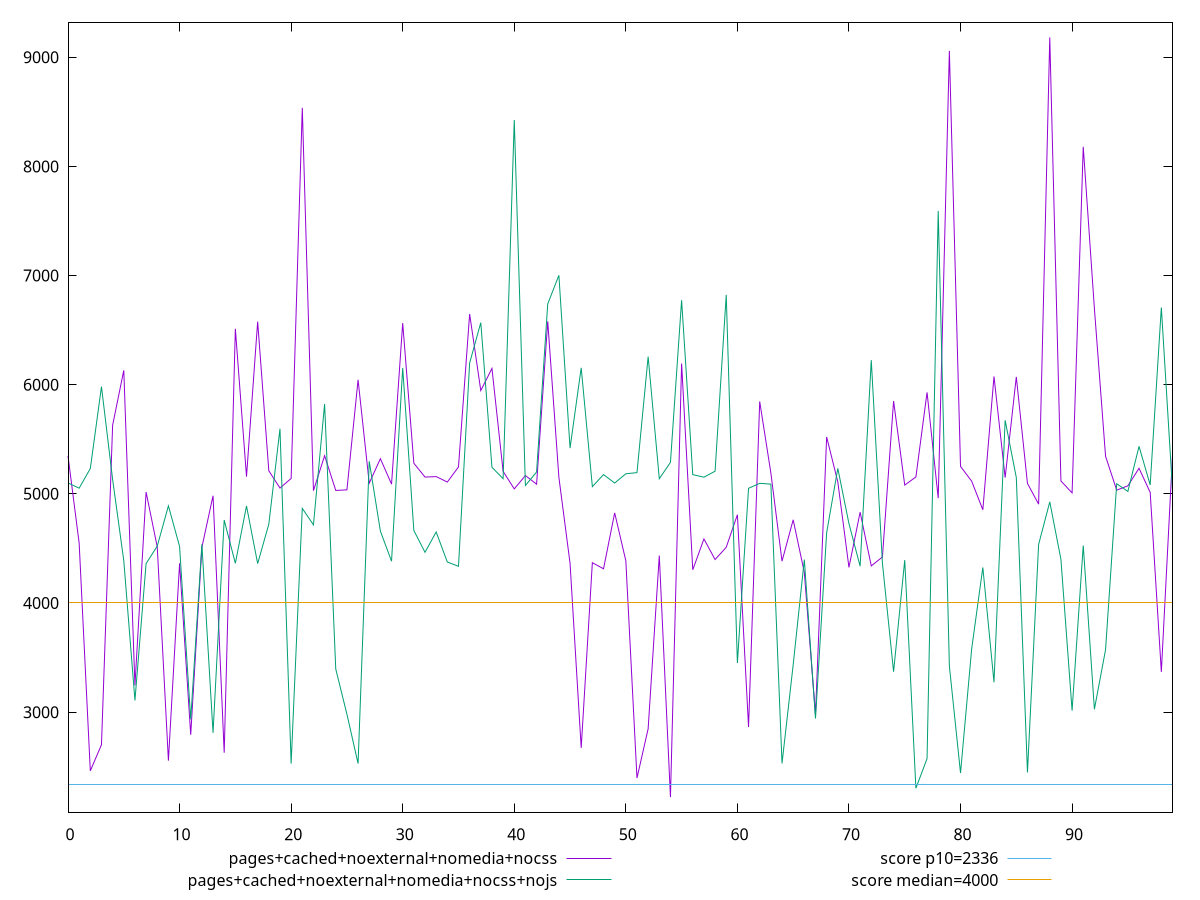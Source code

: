 reset

$pagesCachedNoexternalNomediaNocss <<EOF
0 5347.2564999999995
1 4548.1415
2 2462.3089999999997
3 2701.4080000000004
4 5628.485500000001
5 6131.424999999999
6 3243.9984999999997
7 5016.201
8 4513.117
9 2555.8075
10 4363.0305
11 2792.442499999999
12 4509.7585
13 4982.7255000000005
14 2628.5685
15 6512.456999999999
16 5157.8885
17 6577.756
18 5210.99
19 5053.195
20 5140.845499999999
21 8536.337500000001
22 5029.123500000001
23 5349.3995
24 5031.295
25 5036.4
26 6044.736000000001
27 5097.3814999999995
28 5321.932500000001
29 5088.9974999999995
30 6564.018000000001
31 5280.299999999999
32 5153.6
33 5158.115
34 5108.0575
35 5246.422500000001
36 6647.599000000001
37 5946.253499999999
38 6149
39 5206.0825
40 5045.3675
41 5167.5825
42 5088.467500000001
43 6580.226000000002
44 5151.609
45 4364.058499999999
46 2673.0874999999996
47 4369.25
48 4313.325500000001
49 4825.611000000001
50 4387.0625
51 2395.9759999999997
52 2848.0185
53 4434.291
54 2221.2619999999997
55 6193.896999999999
56 4304.0785
57 4586.7245
58 4398.181
59 4510.357499999999
60 4808.911
61 2864.356
62 5846.1494999999995
63 5191.538500000001
64 4383.18
65 4762.151000000001
66 4279.6455000000005
67 2979.554
68 5521.172
69 5109.3675
70 4326.391
71 4832.2185
72 4339.804
73 4421.508
74 5850.243
75 5080.290999999999
76 5154.5605
77 5929.635
78 4960.218
79 9057.93
80 5251.8665
81 5115.737
82 4854.095499999999
83 6075.593
84 5148.888000000001
85 6071.579500000001
86 5095.4565
87 4905.6984999999995
88 9180.902999999998
89 5117.784
90 5008.6125
91 8179.358
92 6697.696
93 5344.511
94 5033.937
95 5073.473
96 5234.2485
97 5013.6265
98 3368.8549999999996
99 5354.3735
EOF

$pagesCachedNoexternalNomediaNocssNojs <<EOF
0 5099.8144999999995
1 5051.968000000001
2 5231.862
3 5981.777499999999
4 5132.0085
5 4387.7055
6 3107.2695000000003
7 4360.917
8 4521.188999999999
9 4890.136
10 4518.329
11 2933.6645
12 4537.255
13 2810.2025000000003
14 4759.547500000001
15 4363.434
16 4889.039000000001
17 4361.0455
18 4722.449499999999
19 5596.4665
20 2528.165
21 4866.950999999999
22 4715.5005
23 5823.2255
24 3395.0209999999997
25 2981.1305
26 2529.1769999999997
27 5298.227
28 4658.7384999999995
29 4382.7695
30 6153.2325
31 4664.142
32 4464.3675
33 4650.6085
34 4375.308999999999
35 4336.130999999999
36 6198.572
37 6568.533500000001
38 5243.302
39 5138.939000000001
40 8424.89
41 5076.5555
42 5199.8910000000005
43 6739.789000000001
44 7002.1535
45 5418.934000000001
46 6154.579
47 5065.843
48 5176.517500000001
49 5099.049
50 5183.8
51 5194.325500000001
52 6257.0795
53 5138.722
54 5288.32
55 6774.512
56 5176.0595
57 5152.6759999999995
58 5207.316500000001
59 6822.920999999999
60 3450.249
61 5050.7605
62 5096.586499999999
63 5088.887999999999
64 2530.159
65 3433.8815000000004
66 4397.791499999999
67 2941.681
68 4643.2074999999995
69 5233.4885
70 4727.1055
71 4336.888999999999
72 6224.457
73 4365.308999999999
74 3370.043
75 4392.9805
76 2302.6250000000005
77 2574.193
78 7591.764499999999
79 3424.0689999999995
80 2442.2294999999995
81 3580.45
82 4325.664
83 3273.553
84 5673.711999999999
85 5149.403
86 2447.5350000000003
87 4535.9995
88 4926.4980000000005
89 4399.174
90 3014.1574999999993
91 4527.015
92 3026.3014999999996
93 3571.5834999999997
94 5092.5650000000005
95 5021.913500000001
96 5435.0995
97 5081.557499999999
98 6707.131
99 5034.929
EOF

set key outside below
set xrange [0:99]
set yrange [2082.0691799999995:9320.095819999999]
set trange [2082.0691799999995:9320.095819999999]
set terminal svg size 640, 520 enhanced background rgb 'white'
set output "reprap/first-meaningful-paint/comparison/line/4_vs_5.svg"

plot $pagesCachedNoexternalNomediaNocss title "pages+cached+noexternal+nomedia+nocss" with line, \
     $pagesCachedNoexternalNomediaNocssNojs title "pages+cached+noexternal+nomedia+nocss+nojs" with line, \
     2336 title "score p10=2336", \
     4000 title "score median=4000"

reset
